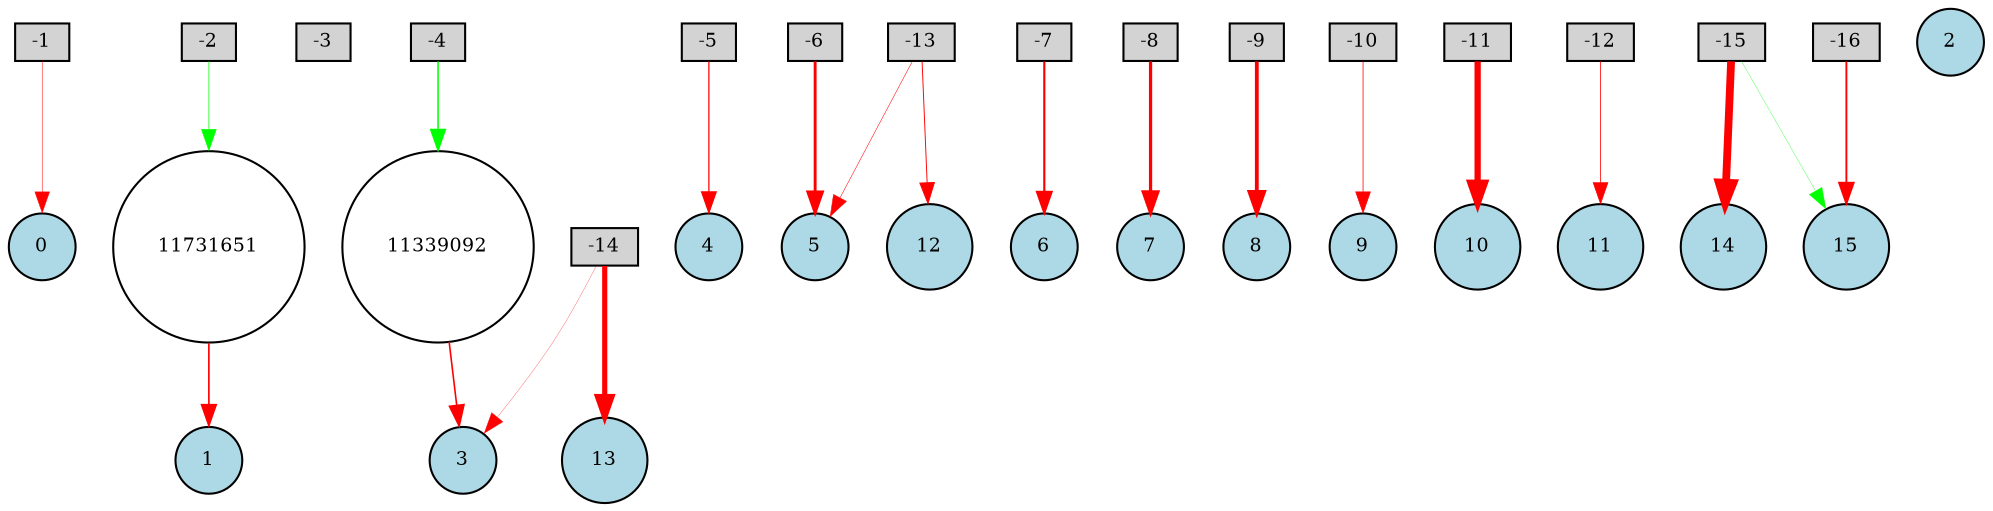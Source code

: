 digraph {
	node [fontsize=9 height=0.2 shape=circle width=0.2]
	-1 [fillcolor=lightgray shape=box style=filled]
	-2 [fillcolor=lightgray shape=box style=filled]
	-3 [fillcolor=lightgray shape=box style=filled]
	-4 [fillcolor=lightgray shape=box style=filled]
	-5 [fillcolor=lightgray shape=box style=filled]
	-6 [fillcolor=lightgray shape=box style=filled]
	-7 [fillcolor=lightgray shape=box style=filled]
	-8 [fillcolor=lightgray shape=box style=filled]
	-9 [fillcolor=lightgray shape=box style=filled]
	-10 [fillcolor=lightgray shape=box style=filled]
	-11 [fillcolor=lightgray shape=box style=filled]
	-12 [fillcolor=lightgray shape=box style=filled]
	-13 [fillcolor=lightgray shape=box style=filled]
	-14 [fillcolor=lightgray shape=box style=filled]
	-15 [fillcolor=lightgray shape=box style=filled]
	-16 [fillcolor=lightgray shape=box style=filled]
	0 [fillcolor=lightblue style=filled]
	1 [fillcolor=lightblue style=filled]
	2 [fillcolor=lightblue style=filled]
	3 [fillcolor=lightblue style=filled]
	4 [fillcolor=lightblue style=filled]
	5 [fillcolor=lightblue style=filled]
	6 [fillcolor=lightblue style=filled]
	7 [fillcolor=lightblue style=filled]
	8 [fillcolor=lightblue style=filled]
	9 [fillcolor=lightblue style=filled]
	10 [fillcolor=lightblue style=filled]
	11 [fillcolor=lightblue style=filled]
	12 [fillcolor=lightblue style=filled]
	13 [fillcolor=lightblue style=filled]
	14 [fillcolor=lightblue style=filled]
	15 [fillcolor=lightblue style=filled]
	11339092 [fillcolor=white style=filled]
	11731651 [fillcolor=white style=filled]
	-11 -> 10 [color=red penwidth=3.0161945008186044 style=solid]
	-1 -> 0 [color=red penwidth=0.2485366751968369 style=solid]
	-13 -> 12 [color=red penwidth=0.44922851678982456 style=solid]
	-12 -> 11 [color=red penwidth=0.3798671634981087 style=solid]
	-9 -> 8 [color=red penwidth=1.8249241370917837 style=solid]
	-14 -> 13 [color=red penwidth=2.475711328973911 style=solid]
	-6 -> 5 [color=red penwidth=1.3892925711145576 style=solid]
	-5 -> 4 [color=red penwidth=0.6017426979274796 style=solid]
	-7 -> 6 [color=red penwidth=1.041140104924179 style=solid]
	-15 -> 14 [color=red penwidth=3.7491274457902004 style=solid]
	-8 -> 7 [color=red penwidth=1.5562609821625346 style=solid]
	-10 -> 9 [color=red penwidth=0.3760697420656913 style=solid]
	-16 -> 15 [color=red penwidth=0.9062951525974767 style=solid]
	-4 -> 11339092 [color=green penwidth=0.7325386319435137 style=solid]
	11339092 -> 3 [color=red penwidth=0.7758994488983937 style=solid]
	-14 -> 3 [color=red penwidth=0.1283569792685754 style=solid]
	-15 -> 15 [color=green penwidth=0.15599073305069158 style=solid]
	-2 -> 11731651 [color=green penwidth=0.3421767755874599 style=solid]
	11731651 -> 1 [color=red penwidth=0.8068610672112702 style=solid]
	-13 -> 5 [color=red penwidth=0.2501949997597416 style=solid]
}
